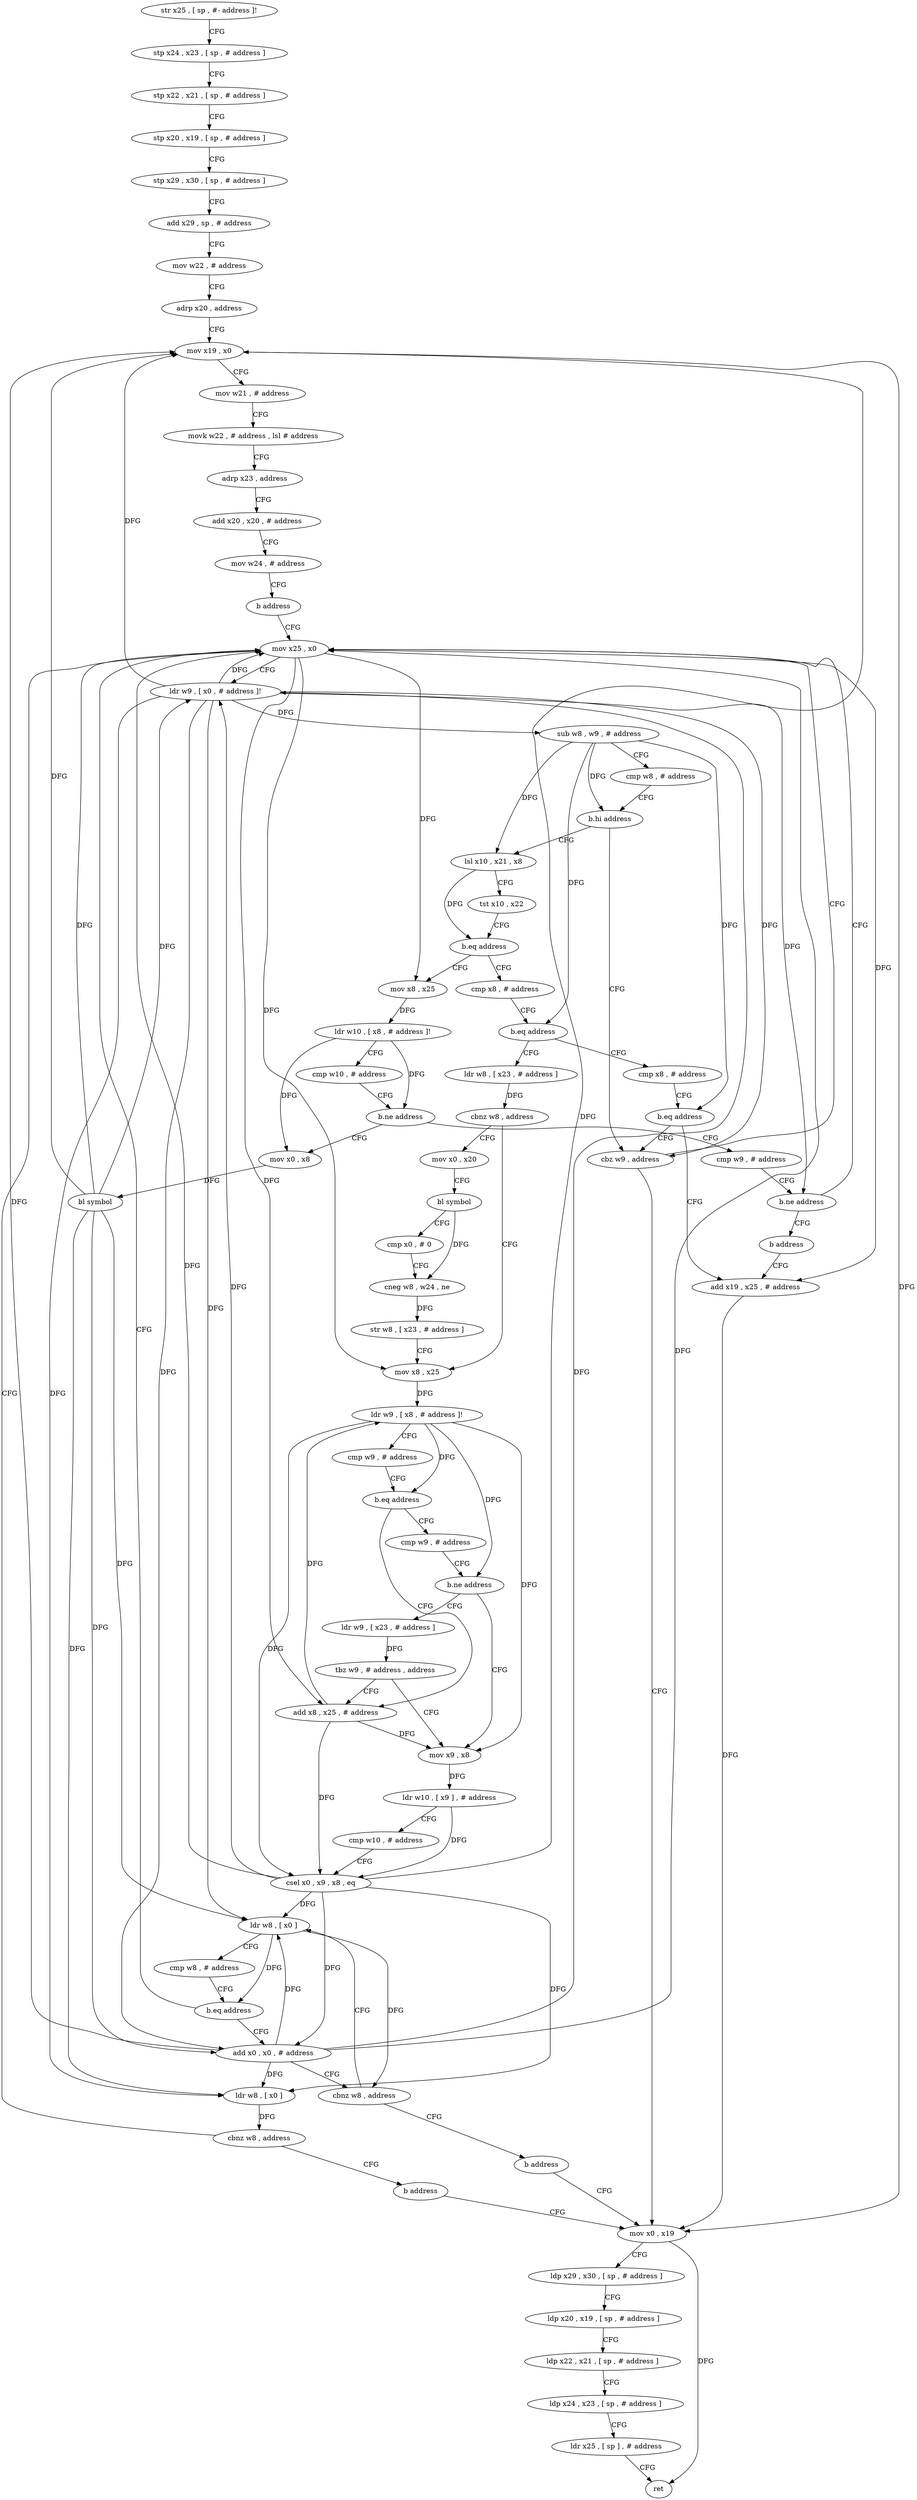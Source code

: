 digraph "func" {
"4280408" [label = "str x25 , [ sp , #- address ]!" ]
"4280412" [label = "stp x24 , x23 , [ sp , # address ]" ]
"4280416" [label = "stp x22 , x21 , [ sp , # address ]" ]
"4280420" [label = "stp x20 , x19 , [ sp , # address ]" ]
"4280424" [label = "stp x29 , x30 , [ sp , # address ]" ]
"4280428" [label = "add x29 , sp , # address" ]
"4280432" [label = "mov w22 , # address" ]
"4280436" [label = "adrp x20 , address" ]
"4280440" [label = "mov x19 , x0" ]
"4280444" [label = "mov w21 , # address" ]
"4280448" [label = "movk w22 , # address , lsl # address" ]
"4280452" [label = "adrp x23 , address" ]
"4280456" [label = "add x20 , x20 , # address" ]
"4280460" [label = "mov w24 , # address" ]
"4280464" [label = "b address" ]
"4280488" [label = "mov x25 , x0" ]
"4280492" [label = "ldr w9 , [ x0 , # address ]!" ]
"4280496" [label = "sub w8 , w9 , # address" ]
"4280500" [label = "cmp w8 , # address" ]
"4280504" [label = "b.hi address" ]
"4280484" [label = "cbz w9 , address" ]
"4280508" [label = "lsl x10 , x21 , x8" ]
"4280676" [label = "mov x0 , x19" ]
"4280512" [label = "tst x10 , x22" ]
"4280516" [label = "b.eq address" ]
"4280468" [label = "cmp x8 , # address" ]
"4280520" [label = "mov x8 , x25" ]
"4280680" [label = "ldp x29 , x30 , [ sp , # address ]" ]
"4280684" [label = "ldp x20 , x19 , [ sp , # address ]" ]
"4280688" [label = "ldp x22 , x21 , [ sp , # address ]" ]
"4280692" [label = "ldp x24 , x23 , [ sp , # address ]" ]
"4280696" [label = "ldr x25 , [ sp ] , # address" ]
"4280700" [label = "ret" ]
"4280472" [label = "b.eq address" ]
"4280568" [label = "ldr w8 , [ x23 , # address ]" ]
"4280476" [label = "cmp x8 , # address" ]
"4280524" [label = "ldr w10 , [ x8 , # address ]!" ]
"4280528" [label = "cmp w10 , # address" ]
"4280532" [label = "b.ne address" ]
"4280556" [label = "cmp w9 , # address" ]
"4280536" [label = "mov x0 , x8" ]
"4280572" [label = "cbnz w8 , address" ]
"4280596" [label = "mov x8 , x25" ]
"4280576" [label = "mov x0 , x20" ]
"4280480" [label = "b.eq address" ]
"4280672" [label = "add x19 , x25 , # address" ]
"4280560" [label = "b.ne address" ]
"4280564" [label = "b address" ]
"4280540" [label = "bl symbol" ]
"4280544" [label = "ldr w8 , [ x0 ]" ]
"4280548" [label = "cbnz w8 , address" ]
"4280552" [label = "b address" ]
"4280600" [label = "ldr w9 , [ x8 , # address ]!" ]
"4280604" [label = "cmp w9 , # address" ]
"4280608" [label = "b.eq address" ]
"4280628" [label = "add x8 , x25 , # address" ]
"4280612" [label = "cmp w9 , # address" ]
"4280580" [label = "bl symbol" ]
"4280584" [label = "cmp x0 , # 0" ]
"4280588" [label = "cneg w8 , w24 , ne" ]
"4280592" [label = "str w8 , [ x23 , # address ]" ]
"4280632" [label = "mov x9 , x8" ]
"4280616" [label = "b.ne address" ]
"4280620" [label = "ldr w9 , [ x23 , # address ]" ]
"4280660" [label = "add x0 , x0 , # address" ]
"4280664" [label = "cbnz w8 , address" ]
"4280648" [label = "ldr w8 , [ x0 ]" ]
"4280668" [label = "b address" ]
"4280636" [label = "ldr w10 , [ x9 ] , # address" ]
"4280640" [label = "cmp w10 , # address" ]
"4280644" [label = "csel x0 , x9 , x8 , eq" ]
"4280624" [label = "tbz w9 , # address , address" ]
"4280652" [label = "cmp w8 , # address" ]
"4280656" [label = "b.eq address" ]
"4280408" -> "4280412" [ label = "CFG" ]
"4280412" -> "4280416" [ label = "CFG" ]
"4280416" -> "4280420" [ label = "CFG" ]
"4280420" -> "4280424" [ label = "CFG" ]
"4280424" -> "4280428" [ label = "CFG" ]
"4280428" -> "4280432" [ label = "CFG" ]
"4280432" -> "4280436" [ label = "CFG" ]
"4280436" -> "4280440" [ label = "CFG" ]
"4280440" -> "4280444" [ label = "CFG" ]
"4280440" -> "4280676" [ label = "DFG" ]
"4280444" -> "4280448" [ label = "CFG" ]
"4280448" -> "4280452" [ label = "CFG" ]
"4280452" -> "4280456" [ label = "CFG" ]
"4280456" -> "4280460" [ label = "CFG" ]
"4280460" -> "4280464" [ label = "CFG" ]
"4280464" -> "4280488" [ label = "CFG" ]
"4280488" -> "4280492" [ label = "CFG" ]
"4280488" -> "4280520" [ label = "DFG" ]
"4280488" -> "4280596" [ label = "DFG" ]
"4280488" -> "4280672" [ label = "DFG" ]
"4280488" -> "4280628" [ label = "DFG" ]
"4280492" -> "4280496" [ label = "DFG" ]
"4280492" -> "4280440" [ label = "DFG" ]
"4280492" -> "4280488" [ label = "DFG" ]
"4280492" -> "4280544" [ label = "DFG" ]
"4280492" -> "4280648" [ label = "DFG" ]
"4280492" -> "4280660" [ label = "DFG" ]
"4280492" -> "4280484" [ label = "DFG" ]
"4280492" -> "4280560" [ label = "DFG" ]
"4280496" -> "4280500" [ label = "CFG" ]
"4280496" -> "4280504" [ label = "DFG" ]
"4280496" -> "4280508" [ label = "DFG" ]
"4280496" -> "4280472" [ label = "DFG" ]
"4280496" -> "4280480" [ label = "DFG" ]
"4280500" -> "4280504" [ label = "CFG" ]
"4280504" -> "4280484" [ label = "CFG" ]
"4280504" -> "4280508" [ label = "CFG" ]
"4280484" -> "4280676" [ label = "CFG" ]
"4280484" -> "4280488" [ label = "CFG" ]
"4280508" -> "4280512" [ label = "CFG" ]
"4280508" -> "4280516" [ label = "DFG" ]
"4280676" -> "4280680" [ label = "CFG" ]
"4280676" -> "4280700" [ label = "DFG" ]
"4280512" -> "4280516" [ label = "CFG" ]
"4280516" -> "4280468" [ label = "CFG" ]
"4280516" -> "4280520" [ label = "CFG" ]
"4280468" -> "4280472" [ label = "CFG" ]
"4280520" -> "4280524" [ label = "DFG" ]
"4280680" -> "4280684" [ label = "CFG" ]
"4280684" -> "4280688" [ label = "CFG" ]
"4280688" -> "4280692" [ label = "CFG" ]
"4280692" -> "4280696" [ label = "CFG" ]
"4280696" -> "4280700" [ label = "CFG" ]
"4280472" -> "4280568" [ label = "CFG" ]
"4280472" -> "4280476" [ label = "CFG" ]
"4280568" -> "4280572" [ label = "DFG" ]
"4280476" -> "4280480" [ label = "CFG" ]
"4280524" -> "4280528" [ label = "CFG" ]
"4280524" -> "4280536" [ label = "DFG" ]
"4280524" -> "4280532" [ label = "DFG" ]
"4280528" -> "4280532" [ label = "CFG" ]
"4280532" -> "4280556" [ label = "CFG" ]
"4280532" -> "4280536" [ label = "CFG" ]
"4280556" -> "4280560" [ label = "CFG" ]
"4280536" -> "4280540" [ label = "DFG" ]
"4280572" -> "4280596" [ label = "CFG" ]
"4280572" -> "4280576" [ label = "CFG" ]
"4280596" -> "4280600" [ label = "DFG" ]
"4280576" -> "4280580" [ label = "CFG" ]
"4280480" -> "4280672" [ label = "CFG" ]
"4280480" -> "4280484" [ label = "CFG" ]
"4280672" -> "4280676" [ label = "DFG" ]
"4280560" -> "4280488" [ label = "CFG" ]
"4280560" -> "4280564" [ label = "CFG" ]
"4280564" -> "4280672" [ label = "CFG" ]
"4280540" -> "4280544" [ label = "DFG" ]
"4280540" -> "4280440" [ label = "DFG" ]
"4280540" -> "4280488" [ label = "DFG" ]
"4280540" -> "4280492" [ label = "DFG" ]
"4280540" -> "4280648" [ label = "DFG" ]
"4280540" -> "4280660" [ label = "DFG" ]
"4280544" -> "4280548" [ label = "DFG" ]
"4280548" -> "4280488" [ label = "CFG" ]
"4280548" -> "4280552" [ label = "CFG" ]
"4280552" -> "4280676" [ label = "CFG" ]
"4280600" -> "4280604" [ label = "CFG" ]
"4280600" -> "4280632" [ label = "DFG" ]
"4280600" -> "4280644" [ label = "DFG" ]
"4280600" -> "4280608" [ label = "DFG" ]
"4280600" -> "4280616" [ label = "DFG" ]
"4280604" -> "4280608" [ label = "CFG" ]
"4280608" -> "4280628" [ label = "CFG" ]
"4280608" -> "4280612" [ label = "CFG" ]
"4280628" -> "4280632" [ label = "DFG" ]
"4280628" -> "4280600" [ label = "DFG" ]
"4280628" -> "4280644" [ label = "DFG" ]
"4280612" -> "4280616" [ label = "CFG" ]
"4280580" -> "4280584" [ label = "CFG" ]
"4280580" -> "4280588" [ label = "DFG" ]
"4280584" -> "4280588" [ label = "CFG" ]
"4280588" -> "4280592" [ label = "DFG" ]
"4280592" -> "4280596" [ label = "CFG" ]
"4280632" -> "4280636" [ label = "DFG" ]
"4280616" -> "4280632" [ label = "CFG" ]
"4280616" -> "4280620" [ label = "CFG" ]
"4280620" -> "4280624" [ label = "DFG" ]
"4280660" -> "4280664" [ label = "CFG" ]
"4280660" -> "4280440" [ label = "DFG" ]
"4280660" -> "4280488" [ label = "DFG" ]
"4280660" -> "4280492" [ label = "DFG" ]
"4280660" -> "4280544" [ label = "DFG" ]
"4280660" -> "4280648" [ label = "DFG" ]
"4280664" -> "4280648" [ label = "CFG" ]
"4280664" -> "4280668" [ label = "CFG" ]
"4280648" -> "4280652" [ label = "CFG" ]
"4280648" -> "4280656" [ label = "DFG" ]
"4280648" -> "4280664" [ label = "DFG" ]
"4280668" -> "4280676" [ label = "CFG" ]
"4280636" -> "4280640" [ label = "CFG" ]
"4280636" -> "4280644" [ label = "DFG" ]
"4280640" -> "4280644" [ label = "CFG" ]
"4280644" -> "4280648" [ label = "DFG" ]
"4280644" -> "4280440" [ label = "DFG" ]
"4280644" -> "4280488" [ label = "DFG" ]
"4280644" -> "4280492" [ label = "DFG" ]
"4280644" -> "4280544" [ label = "DFG" ]
"4280644" -> "4280660" [ label = "DFG" ]
"4280624" -> "4280632" [ label = "CFG" ]
"4280624" -> "4280628" [ label = "CFG" ]
"4280652" -> "4280656" [ label = "CFG" ]
"4280656" -> "4280488" [ label = "CFG" ]
"4280656" -> "4280660" [ label = "CFG" ]
}
